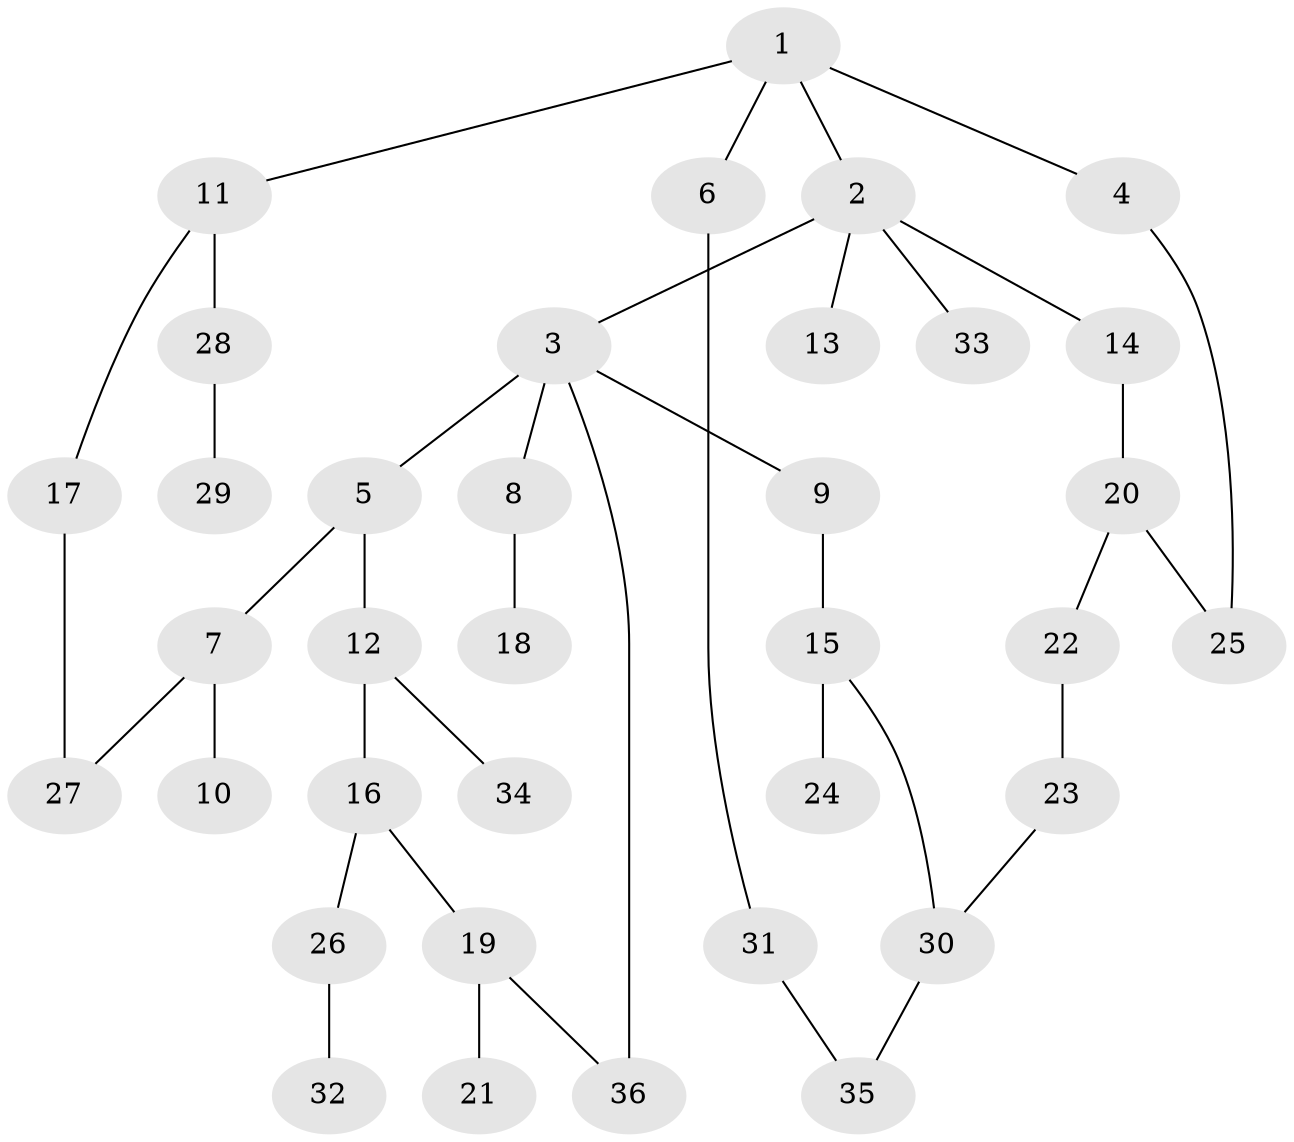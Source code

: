 // original degree distribution, {5: 0.06779661016949153, 6: 0.025423728813559324, 2: 0.2711864406779661, 4: 0.07627118644067797, 3: 0.06779661016949153, 1: 0.4830508474576271, 7: 0.00847457627118644}
// Generated by graph-tools (version 1.1) at 2025/48/03/04/25 22:48:53]
// undirected, 36 vertices, 40 edges
graph export_dot {
  node [color=gray90,style=filled];
  1;
  2;
  3;
  4;
  5;
  6;
  7;
  8;
  9;
  10;
  11;
  12;
  13;
  14;
  15;
  16;
  17;
  18;
  19;
  20;
  21;
  22;
  23;
  24;
  25;
  26;
  27;
  28;
  29;
  30;
  31;
  32;
  33;
  34;
  35;
  36;
  1 -- 2 [weight=1.0];
  1 -- 4 [weight=1.0];
  1 -- 6 [weight=1.0];
  1 -- 11 [weight=1.0];
  2 -- 3 [weight=1.0];
  2 -- 13 [weight=1.0];
  2 -- 14 [weight=1.0];
  2 -- 33 [weight=1.0];
  3 -- 5 [weight=2.0];
  3 -- 8 [weight=1.0];
  3 -- 9 [weight=1.0];
  3 -- 36 [weight=1.0];
  4 -- 25 [weight=1.0];
  5 -- 7 [weight=1.0];
  5 -- 12 [weight=1.0];
  6 -- 31 [weight=1.0];
  7 -- 10 [weight=2.0];
  7 -- 27 [weight=1.0];
  8 -- 18 [weight=1.0];
  9 -- 15 [weight=1.0];
  11 -- 17 [weight=1.0];
  11 -- 28 [weight=1.0];
  12 -- 16 [weight=1.0];
  12 -- 34 [weight=1.0];
  14 -- 20 [weight=1.0];
  15 -- 24 [weight=1.0];
  15 -- 30 [weight=1.0];
  16 -- 19 [weight=1.0];
  16 -- 26 [weight=1.0];
  17 -- 27 [weight=1.0];
  19 -- 21 [weight=4.0];
  19 -- 36 [weight=2.0];
  20 -- 22 [weight=1.0];
  20 -- 25 [weight=1.0];
  22 -- 23 [weight=3.0];
  23 -- 30 [weight=1.0];
  26 -- 32 [weight=1.0];
  28 -- 29 [weight=1.0];
  30 -- 35 [weight=1.0];
  31 -- 35 [weight=1.0];
}
